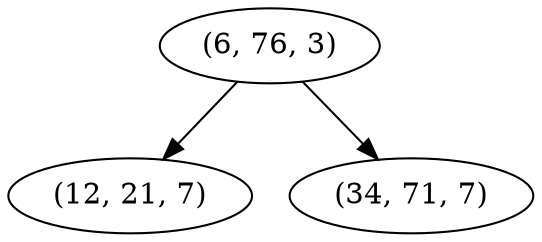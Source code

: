 digraph tree {
    "(6, 76, 3)";
    "(12, 21, 7)";
    "(34, 71, 7)";
    "(6, 76, 3)" -> "(12, 21, 7)";
    "(6, 76, 3)" -> "(34, 71, 7)";
}
